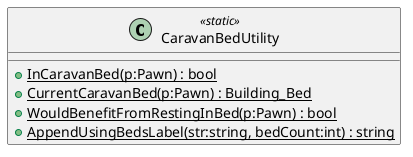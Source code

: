 @startuml
class CaravanBedUtility <<static>> {
    + {static} InCaravanBed(p:Pawn) : bool
    + {static} CurrentCaravanBed(p:Pawn) : Building_Bed
    + {static} WouldBenefitFromRestingInBed(p:Pawn) : bool
    + {static} AppendUsingBedsLabel(str:string, bedCount:int) : string
}
@enduml

